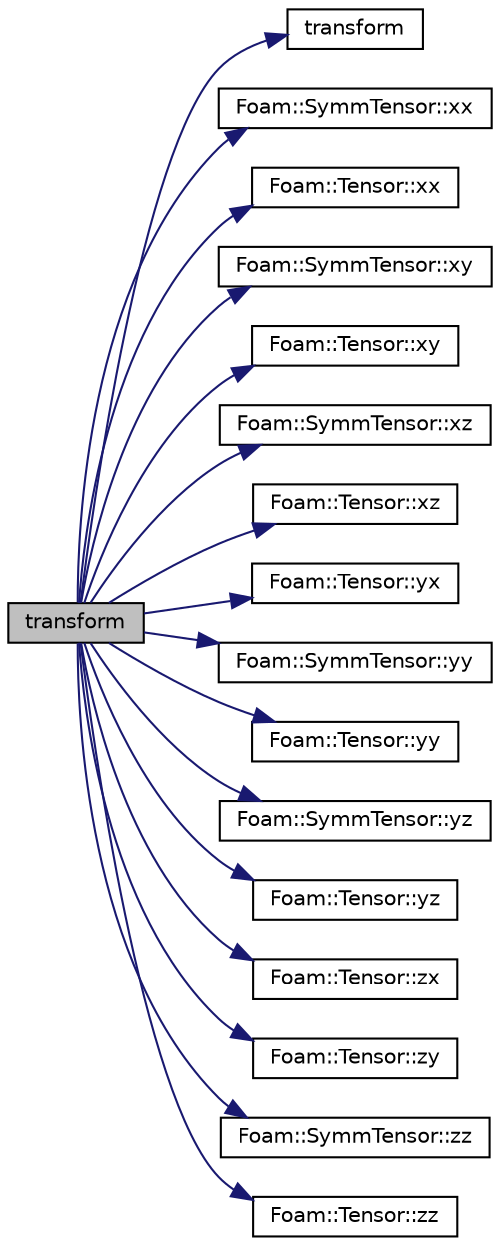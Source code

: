 digraph "transform"
{
  bgcolor="transparent";
  edge [fontname="Helvetica",fontsize="10",labelfontname="Helvetica",labelfontsize="10"];
  node [fontname="Helvetica",fontsize="10",shape=record];
  rankdir="LR";
  Node142002 [label="transform",height=0.2,width=0.4,color="black", fillcolor="grey75", style="filled", fontcolor="black"];
  Node142002 -> Node142003 [color="midnightblue",fontsize="10",style="solid",fontname="Helvetica"];
  Node142003 [label="transform",height=0.2,width=0.4,color="black",URL="$a21851.html#a919915170941701c1223291531ad010c"];
  Node142002 -> Node142004 [color="midnightblue",fontsize="10",style="solid",fontname="Helvetica"];
  Node142004 [label="Foam::SymmTensor::xx",height=0.2,width=0.4,color="black",URL="$a29577.html#a1b97c7c1ed81b4fb23da8dcb71a8cd2a"];
  Node142002 -> Node142005 [color="midnightblue",fontsize="10",style="solid",fontname="Helvetica"];
  Node142005 [label="Foam::Tensor::xx",height=0.2,width=0.4,color="black",URL="$a28789.html#a1b97c7c1ed81b4fb23da8dcb71a8cd2a"];
  Node142002 -> Node142006 [color="midnightblue",fontsize="10",style="solid",fontname="Helvetica"];
  Node142006 [label="Foam::SymmTensor::xy",height=0.2,width=0.4,color="black",URL="$a29577.html#aab470ae2a5eeac8c33a7b6abac6b39b3"];
  Node142002 -> Node142007 [color="midnightblue",fontsize="10",style="solid",fontname="Helvetica"];
  Node142007 [label="Foam::Tensor::xy",height=0.2,width=0.4,color="black",URL="$a28789.html#aab470ae2a5eeac8c33a7b6abac6b39b3"];
  Node142002 -> Node142008 [color="midnightblue",fontsize="10",style="solid",fontname="Helvetica"];
  Node142008 [label="Foam::SymmTensor::xz",height=0.2,width=0.4,color="black",URL="$a29577.html#a6c0a9bc605f3cfdfb3307b3dcf136f60"];
  Node142002 -> Node142009 [color="midnightblue",fontsize="10",style="solid",fontname="Helvetica"];
  Node142009 [label="Foam::Tensor::xz",height=0.2,width=0.4,color="black",URL="$a28789.html#a6c0a9bc605f3cfdfb3307b3dcf136f60"];
  Node142002 -> Node142010 [color="midnightblue",fontsize="10",style="solid",fontname="Helvetica"];
  Node142010 [label="Foam::Tensor::yx",height=0.2,width=0.4,color="black",URL="$a28789.html#a217bb42e2157c7914d7ebb0ffb730b7d"];
  Node142002 -> Node142011 [color="midnightblue",fontsize="10",style="solid",fontname="Helvetica"];
  Node142011 [label="Foam::SymmTensor::yy",height=0.2,width=0.4,color="black",URL="$a29577.html#aba9d77023a5662b9c2d3639d5de555a0"];
  Node142002 -> Node142012 [color="midnightblue",fontsize="10",style="solid",fontname="Helvetica"];
  Node142012 [label="Foam::Tensor::yy",height=0.2,width=0.4,color="black",URL="$a28789.html#aba9d77023a5662b9c2d3639d5de555a0"];
  Node142002 -> Node142013 [color="midnightblue",fontsize="10",style="solid",fontname="Helvetica"];
  Node142013 [label="Foam::SymmTensor::yz",height=0.2,width=0.4,color="black",URL="$a29577.html#a4a98b51ba7019e1cfffae8d321a823df"];
  Node142002 -> Node142014 [color="midnightblue",fontsize="10",style="solid",fontname="Helvetica"];
  Node142014 [label="Foam::Tensor::yz",height=0.2,width=0.4,color="black",URL="$a28789.html#a4a98b51ba7019e1cfffae8d321a823df"];
  Node142002 -> Node142015 [color="midnightblue",fontsize="10",style="solid",fontname="Helvetica"];
  Node142015 [label="Foam::Tensor::zx",height=0.2,width=0.4,color="black",URL="$a28789.html#ab7a45ba3b507f0b3f9d5c0bde184b151"];
  Node142002 -> Node142016 [color="midnightblue",fontsize="10",style="solid",fontname="Helvetica"];
  Node142016 [label="Foam::Tensor::zy",height=0.2,width=0.4,color="black",URL="$a28789.html#ab7ecfba4f263d0455d4ea82f590a2612"];
  Node142002 -> Node142017 [color="midnightblue",fontsize="10",style="solid",fontname="Helvetica"];
  Node142017 [label="Foam::SymmTensor::zz",height=0.2,width=0.4,color="black",URL="$a29577.html#a831c4848d01bfcc8d717b7ef92f2cd4b"];
  Node142002 -> Node142018 [color="midnightblue",fontsize="10",style="solid",fontname="Helvetica"];
  Node142018 [label="Foam::Tensor::zz",height=0.2,width=0.4,color="black",URL="$a28789.html#a831c4848d01bfcc8d717b7ef92f2cd4b"];
}
